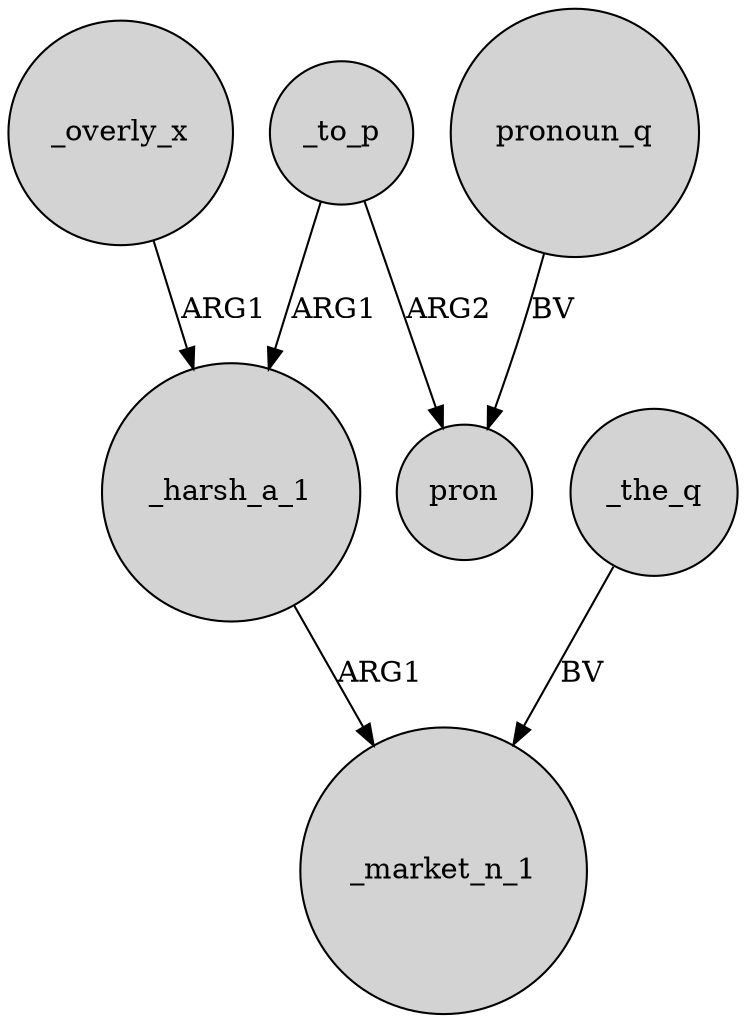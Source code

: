 digraph {
	node [shape=circle style=filled]
	_to_p -> _harsh_a_1 [label=ARG1]
	_harsh_a_1 -> _market_n_1 [label=ARG1]
	_the_q -> _market_n_1 [label=BV]
	_overly_x -> _harsh_a_1 [label=ARG1]
	_to_p -> pron [label=ARG2]
	pronoun_q -> pron [label=BV]
}
